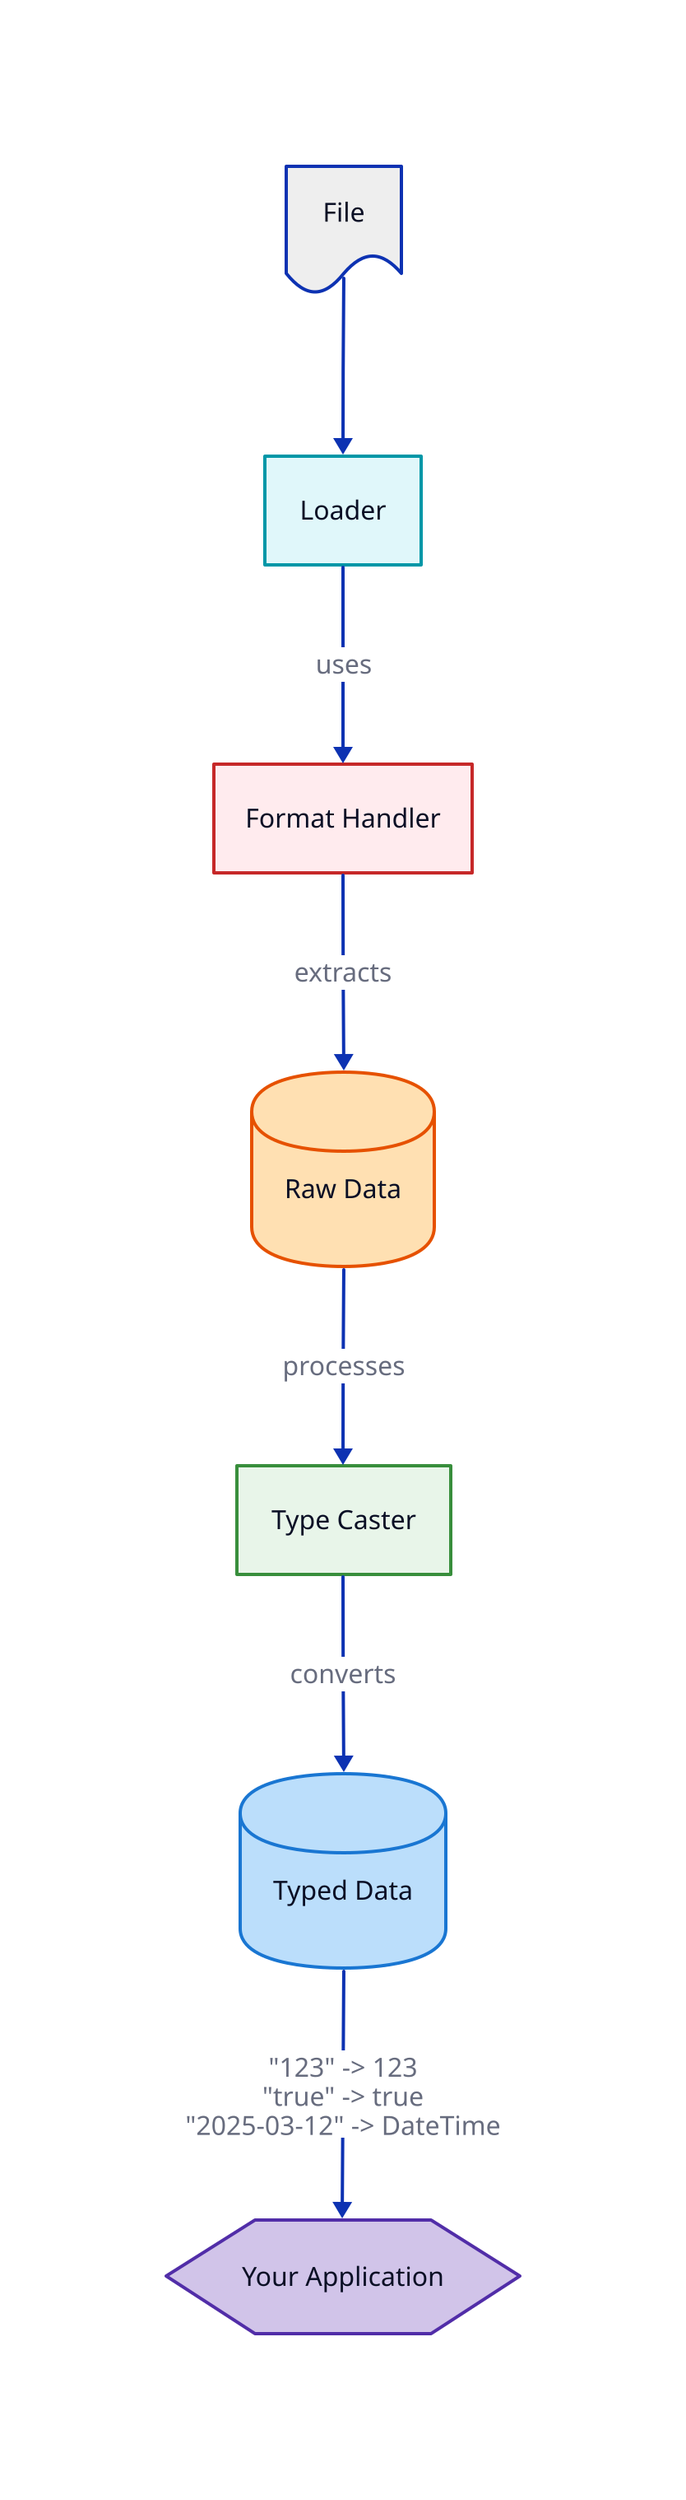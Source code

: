 direction: down

# Entities
file: File {
  shape: document
  style: {
    fill: "#EEEEEE"
  }
}

loader: Loader {
  shape: rectangle
  style: {
    fill: "#E0F7FA"
    stroke: "#0097A7"
  }
}

handler: Format Handler {
  shape: rectangle
  style: {
    fill: "#FFEBEE"
    stroke: "#C62828"
  }
}

raw: Raw Data {
  shape: cylinder
  style: {
    fill: "#FFE0B2"
    stroke: "#E65100"
  }
}

caster: Type Caster {
  shape: rectangle
  style: {
    fill: "#E8F5E9"
    stroke: "#388E3C"
    bold: true
  }
}

typed: Typed Data {
  shape: cylinder
  style: {
    fill: "#BBDEFB"
    stroke: "#1976D2"
    bold: true
  }
}

# Process Flow
file -> loader
loader -> handler: uses
handler -> raw: extracts
raw -> caster: processes
caster -> typed: converts
typed -> app: "\"123\" -> 123\n\"true\" -> true\n\"2025-03-12\" -> DateTime"

app: Your Application {
  shape: hexagon
  style: {
    fill: "#D1C4E9"
    stroke: "#512DA8"
  }
}
